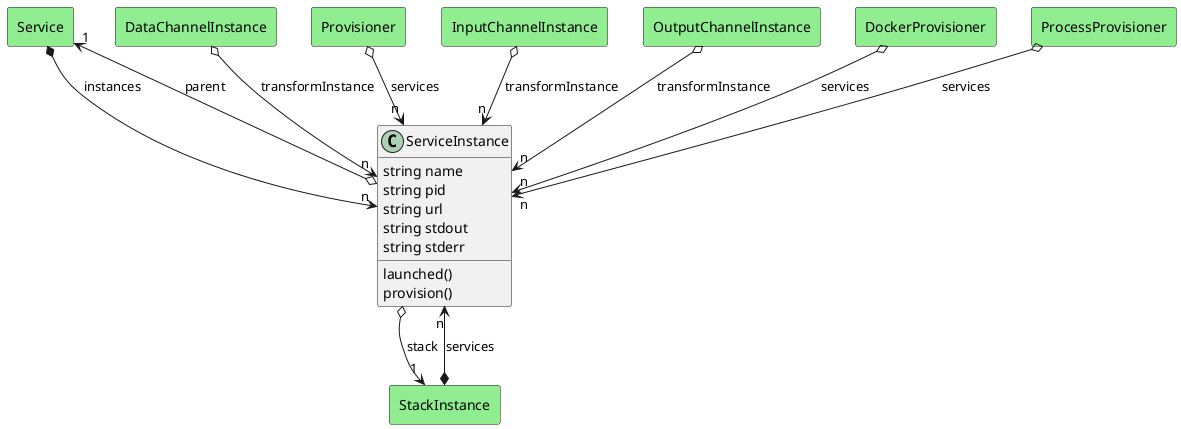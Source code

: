 @startuml

class "ServiceInstance" as Model {
 string name
 string pid
 string url
 string stdout
 string stderr

 launched()
 provision()
 
}

rectangle "Service" as Service #lightblue {
}

Model o--> "1" Service : parent


rectangle "StackInstance" as StackInstance #lightblue {
}

Model o--> "1" StackInstance : stack




    rectangle "Service" as Service #lightgreen {
    }
    
        Service   *--> "n" Model : "instances"
    
    rectangle "StackInstance" as StackInstance #lightgreen {
    }
    
        StackInstance   *--> "n" Model : "services"
    
    rectangle "DataChannelInstance" as DataChannelInstance #lightgreen {
    }
    
        DataChannelInstance   o--> "n" Model : "transformInstance"
    
    rectangle "Provisioner" as Provisioner #lightgreen {
    }
    
        Provisioner   o--> "n" Model : "services"
    
    rectangle "InputChannelInstance" as InputChannelInstance #lightgreen {
    }
    
        InputChannelInstance   o--> "n" Model : "transformInstance"
    
    rectangle "OutputChannelInstance" as OutputChannelInstance #lightgreen {
    }
    
        OutputChannelInstance   o--> "n" Model : "transformInstance"
    
    rectangle "DockerProvisioner" as DockerProvisioner #lightgreen {
    }
    
        DockerProvisioner   o--> "n" Model : "services"
    
    rectangle "ProcessProvisioner" as ProcessProvisioner #lightgreen {
    }
    
        ProcessProvisioner   o--> "n" Model : "services"
    

@enduml
